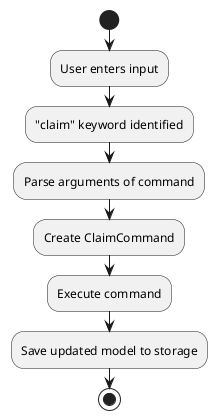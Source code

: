 @startuml
start
:User enters input;
:"claim" keyword identified;

:Parse arguments of command;
:Create ClaimCommand;

:Execute command;

:Save updated model to storage;
stop
@enduml